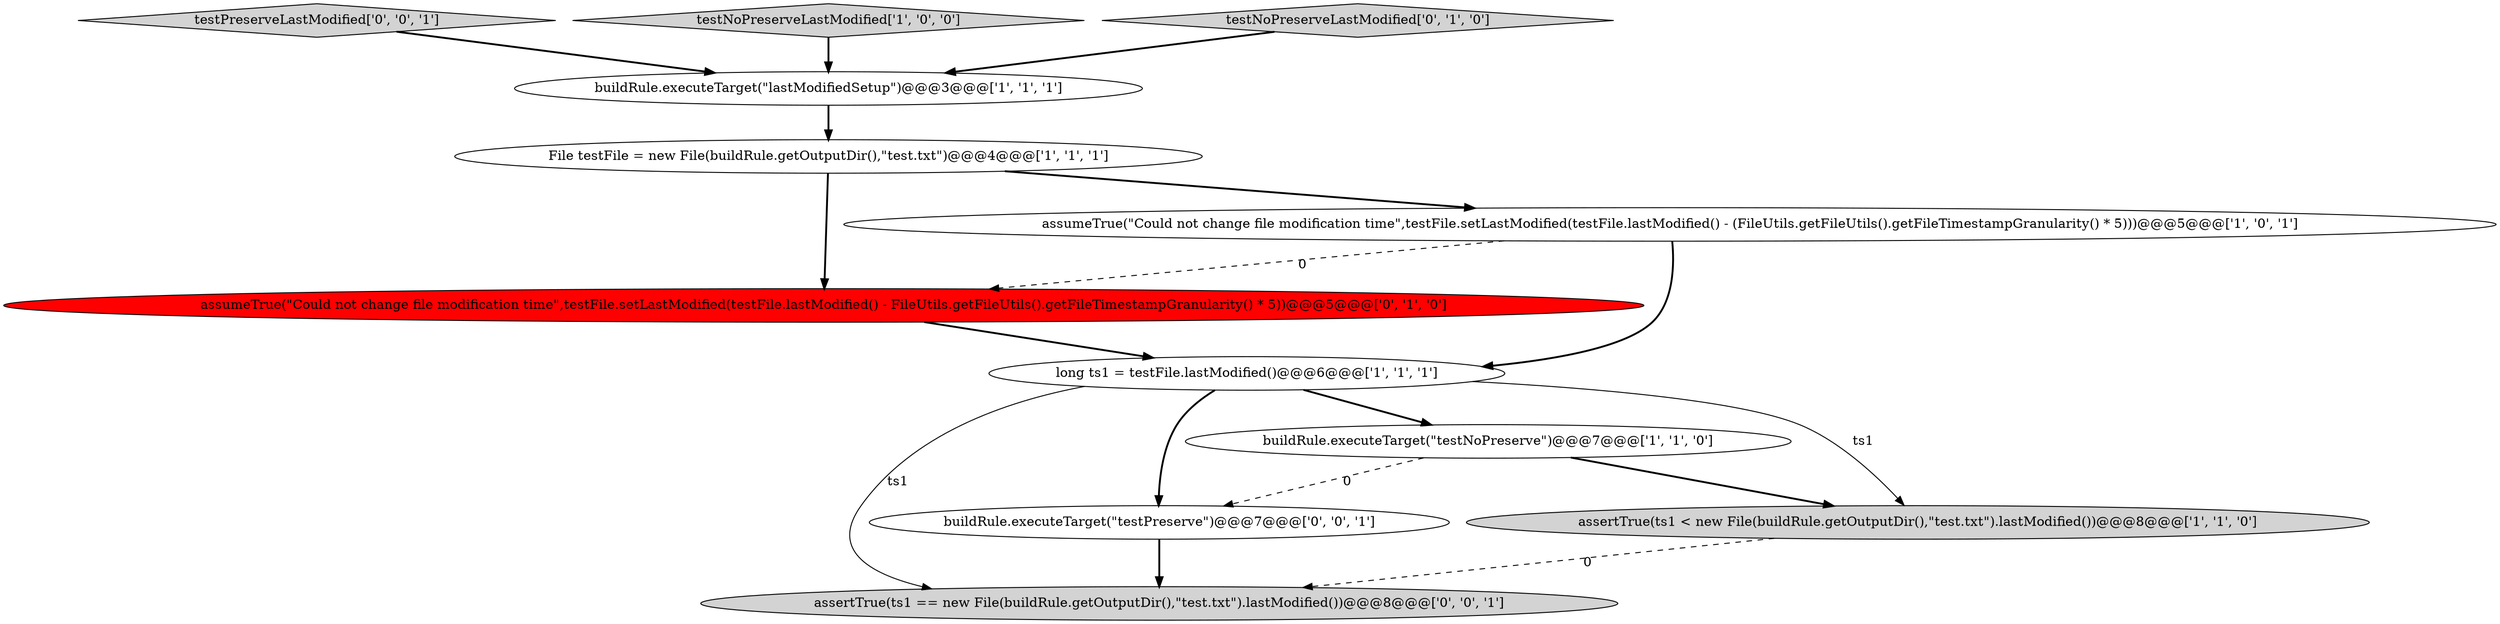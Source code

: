 digraph {
9 [style = filled, label = "assertTrue(ts1 == new File(buildRule.getOutputDir(),\"test.txt\").lastModified())@@@8@@@['0', '0', '1']", fillcolor = lightgray, shape = ellipse image = "AAA0AAABBB3BBB"];
8 [style = filled, label = "assumeTrue(\"Could not change file modification time\",testFile.setLastModified(testFile.lastModified() - FileUtils.getFileUtils().getFileTimestampGranularity() * 5))@@@5@@@['0', '1', '0']", fillcolor = red, shape = ellipse image = "AAA1AAABBB2BBB"];
3 [style = filled, label = "buildRule.executeTarget(\"testNoPreserve\")@@@7@@@['1', '1', '0']", fillcolor = white, shape = ellipse image = "AAA0AAABBB1BBB"];
10 [style = filled, label = "testPreserveLastModified['0', '0', '1']", fillcolor = lightgray, shape = diamond image = "AAA0AAABBB3BBB"];
4 [style = filled, label = "assertTrue(ts1 < new File(buildRule.getOutputDir(),\"test.txt\").lastModified())@@@8@@@['1', '1', '0']", fillcolor = lightgray, shape = ellipse image = "AAA0AAABBB1BBB"];
0 [style = filled, label = "testNoPreserveLastModified['1', '0', '0']", fillcolor = lightgray, shape = diamond image = "AAA0AAABBB1BBB"];
1 [style = filled, label = "assumeTrue(\"Could not change file modification time\",testFile.setLastModified(testFile.lastModified() - (FileUtils.getFileUtils().getFileTimestampGranularity() * 5)))@@@5@@@['1', '0', '1']", fillcolor = white, shape = ellipse image = "AAA0AAABBB1BBB"];
2 [style = filled, label = "File testFile = new File(buildRule.getOutputDir(),\"test.txt\")@@@4@@@['1', '1', '1']", fillcolor = white, shape = ellipse image = "AAA0AAABBB1BBB"];
5 [style = filled, label = "buildRule.executeTarget(\"lastModifiedSetup\")@@@3@@@['1', '1', '1']", fillcolor = white, shape = ellipse image = "AAA0AAABBB1BBB"];
7 [style = filled, label = "testNoPreserveLastModified['0', '1', '0']", fillcolor = lightgray, shape = diamond image = "AAA0AAABBB2BBB"];
6 [style = filled, label = "long ts1 = testFile.lastModified()@@@6@@@['1', '1', '1']", fillcolor = white, shape = ellipse image = "AAA0AAABBB1BBB"];
11 [style = filled, label = "buildRule.executeTarget(\"testPreserve\")@@@7@@@['0', '0', '1']", fillcolor = white, shape = ellipse image = "AAA0AAABBB3BBB"];
6->9 [style = solid, label="ts1"];
6->3 [style = bold, label=""];
1->8 [style = dashed, label="0"];
4->9 [style = dashed, label="0"];
5->2 [style = bold, label=""];
7->5 [style = bold, label=""];
8->6 [style = bold, label=""];
1->6 [style = bold, label=""];
6->4 [style = solid, label="ts1"];
10->5 [style = bold, label=""];
11->9 [style = bold, label=""];
3->4 [style = bold, label=""];
2->1 [style = bold, label=""];
6->11 [style = bold, label=""];
3->11 [style = dashed, label="0"];
2->8 [style = bold, label=""];
0->5 [style = bold, label=""];
}
